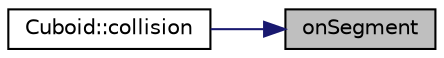 digraph "onSegment"
{
 // LATEX_PDF_SIZE
  edge [fontname="Helvetica",fontsize="10",labelfontname="Helvetica",labelfontsize="10"];
  node [fontname="Helvetica",fontsize="10",shape=record];
  rankdir="RL";
  Node1 [label="onSegment",height=0.2,width=0.4,color="black", fillcolor="grey75", style="filled", fontcolor="black",tooltip="Funkcja pomocnicza metody detekcji kolizji, sluzy do sprawdzenia, czy punkt q lezy na odcingu pr...."];
  Node1 -> Node2 [dir="back",color="midnightblue",fontsize="10",style="solid",fontname="Helvetica"];
  Node2 [label="Cuboid::collision",height=0.2,width=0.4,color="black", fillcolor="white", style="filled",URL="$class_cuboid.html#a577685d1e3f426bd334261ea1cfc1dd9",tooltip="Metoda klasy Rectangle sluzaca sprawdzeniu, czy wskazany prostokat wchodzi   w kolizje z innym prosto..."];
}
